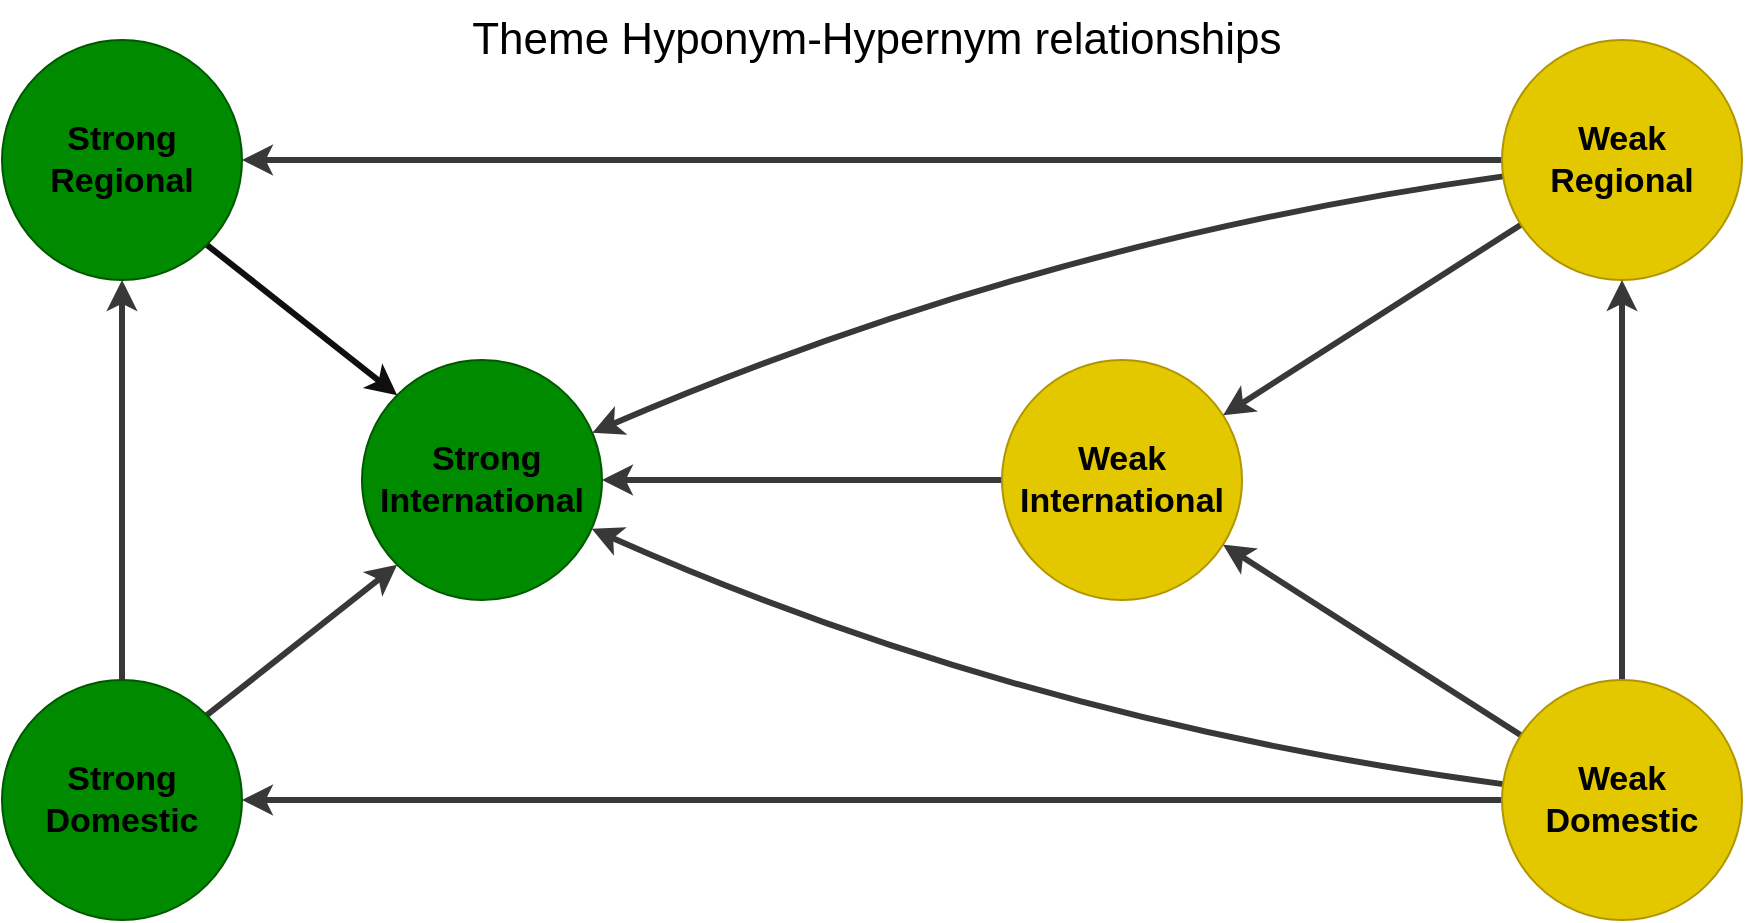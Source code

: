 <mxfile>
    <diagram id="QkddyRzXLmcxWov71tq4" name="Page-1">
        <mxGraphModel dx="949" dy="908" grid="1" gridSize="10" guides="1" tooltips="1" connect="1" arrows="1" fold="1" page="1" pageScale="1" pageWidth="1654" pageHeight="1169" background="#ffffff" math="0" shadow="0">
            <root>
                <mxCell id="0"/>
                <mxCell id="1" parent="0"/>
                <mxCell id="2" value="&lt;font style=&quot;font-size: 17px;&quot; color=&quot;#000000&quot;&gt;&lt;b&gt;&amp;nbsp;Strong International&lt;/b&gt;&lt;/font&gt;" style="ellipse;whiteSpace=wrap;html=1;fillColor=#008a00;fontColor=#ffffff;strokeColor=#005700;" vertex="1" parent="1">
                    <mxGeometry x="620" y="520" width="120" height="120" as="geometry"/>
                </mxCell>
                <mxCell id="26" style="edgeStyle=none;curved=1;html=1;entryX=1;entryY=0.5;entryDx=0;entryDy=0;strokeColor=#383838;strokeWidth=3;fontSize=17;fontColor=#000000;" edge="1" parent="1" source="3" target="2">
                    <mxGeometry relative="1" as="geometry"/>
                </mxCell>
                <mxCell id="3" value="&lt;font style=&quot;font-size: 17px;&quot;&gt;&lt;b&gt;Weak International&lt;/b&gt;&lt;/font&gt;" style="ellipse;whiteSpace=wrap;html=1;fillColor=#e3c800;fontColor=#000000;strokeColor=#B09500;" vertex="1" parent="1">
                    <mxGeometry x="940" y="520" width="120" height="120" as="geometry"/>
                </mxCell>
                <mxCell id="23" style="edgeStyle=none;html=1;entryX=1;entryY=0.5;entryDx=0;entryDy=0;fontSize=17;fontColor=#000000;strokeColor=#383838;strokeWidth=3;" edge="1" parent="1" source="4" target="12">
                    <mxGeometry relative="1" as="geometry"/>
                </mxCell>
                <mxCell id="42" style="edgeStyle=none;curved=1;html=1;strokeColor=#383838;strokeWidth=3;fontSize=22;fontColor=#000000;" edge="1" parent="1" source="4" target="3">
                    <mxGeometry relative="1" as="geometry"/>
                </mxCell>
                <mxCell id="44" style="edgeStyle=none;curved=1;html=1;strokeColor=#383838;strokeWidth=3;fontSize=22;fontColor=#000000;" edge="1" parent="1" source="4" target="2">
                    <mxGeometry relative="1" as="geometry">
                        <Array as="points">
                            <mxPoint x="960" y="460"/>
                        </Array>
                    </mxGeometry>
                </mxCell>
                <mxCell id="4" value="&lt;font style=&quot;font-size: 17px;&quot; color=&quot;#000000&quot;&gt;&lt;b&gt;Weak Regional&lt;/b&gt;&lt;/font&gt;" style="ellipse;whiteSpace=wrap;html=1;fillColor=#e3c800;fontColor=#000000;strokeColor=#B09500;" vertex="1" parent="1">
                    <mxGeometry x="1190" y="360" width="120" height="120" as="geometry"/>
                </mxCell>
                <mxCell id="29" style="edgeStyle=none;curved=1;html=1;entryX=1;entryY=0.5;entryDx=0;entryDy=0;strokeColor=#383838;strokeWidth=3;fontSize=19;fontColor=#000000;" edge="1" parent="1" source="7" target="14">
                    <mxGeometry relative="1" as="geometry"/>
                </mxCell>
                <mxCell id="38" style="edgeStyle=none;curved=1;html=1;strokeColor=#383838;strokeWidth=3;fontSize=22;fontColor=#000000;" edge="1" parent="1" source="7" target="4">
                    <mxGeometry relative="1" as="geometry">
                        <Array as="points"/>
                    </mxGeometry>
                </mxCell>
                <mxCell id="40" style="edgeStyle=none;curved=1;html=1;strokeColor=#383838;strokeWidth=3;fontSize=22;fontColor=#000000;" edge="1" parent="1" source="7" target="3">
                    <mxGeometry relative="1" as="geometry"/>
                </mxCell>
                <mxCell id="43" style="edgeStyle=none;curved=1;html=1;strokeColor=#383838;strokeWidth=3;fontSize=22;fontColor=#000000;" edge="1" parent="1" source="7" target="2">
                    <mxGeometry relative="1" as="geometry">
                        <Array as="points">
                            <mxPoint x="950" y="700"/>
                        </Array>
                    </mxGeometry>
                </mxCell>
                <mxCell id="7" value="&lt;font style=&quot;font-size: 17px;&quot; color=&quot;#000000&quot;&gt;&lt;b&gt;Weak Domestic&lt;/b&gt;&lt;/font&gt;" style="ellipse;whiteSpace=wrap;html=1;fillColor=#e3c800;fontColor=#000000;strokeColor=#B09500;" vertex="1" parent="1">
                    <mxGeometry x="1190" y="680" width="120" height="120" as="geometry"/>
                </mxCell>
                <mxCell id="19" style="edgeStyle=none;html=1;exitX=1;exitY=1;exitDx=0;exitDy=0;entryX=0;entryY=0;entryDx=0;entryDy=0;fontSize=17;fontColor=#000000;strokeColor=#0F0F0F;curved=1;strokeWidth=3;" edge="1" parent="1" source="12" target="2">
                    <mxGeometry relative="1" as="geometry"/>
                </mxCell>
                <mxCell id="12" value="&lt;font style=&quot;font-size: 17px;&quot; color=&quot;#000000&quot;&gt;&lt;b&gt;Strong Regional&lt;/b&gt;&lt;/font&gt;" style="ellipse;whiteSpace=wrap;html=1;fillColor=#008a00;fontColor=#ffffff;strokeColor=#005700;" vertex="1" parent="1">
                    <mxGeometry x="440" y="360" width="120" height="120" as="geometry"/>
                </mxCell>
                <mxCell id="30" style="edgeStyle=none;curved=1;html=1;exitX=1;exitY=0;exitDx=0;exitDy=0;entryX=0;entryY=1;entryDx=0;entryDy=0;strokeColor=#383838;strokeWidth=3;fontSize=19;fontColor=#000000;" edge="1" parent="1" source="14" target="2">
                    <mxGeometry relative="1" as="geometry"/>
                </mxCell>
                <mxCell id="39" style="edgeStyle=none;curved=1;html=1;strokeColor=#383838;strokeWidth=3;fontSize=22;fontColor=#000000;" edge="1" parent="1" source="14" target="12">
                    <mxGeometry relative="1" as="geometry">
                        <mxPoint x="540" y="490" as="targetPoint"/>
                        <Array as="points"/>
                    </mxGeometry>
                </mxCell>
                <mxCell id="14" value="&lt;font style=&quot;font-size: 17px;&quot; color=&quot;#000000&quot;&gt;&lt;b&gt;Strong Domestic&lt;/b&gt;&lt;/font&gt;" style="ellipse;whiteSpace=wrap;html=1;fillColor=#008a00;fontColor=#ffffff;strokeColor=#005700;" vertex="1" parent="1">
                    <mxGeometry x="440" y="680" width="120" height="120" as="geometry"/>
                </mxCell>
                <mxCell id="31" value="&lt;span style=&quot;font-size: 22px;&quot;&gt;Theme Hyponym-Hypernym relationships&amp;nbsp;&lt;/span&gt;" style="text;html=1;align=center;verticalAlign=middle;resizable=0;points=[];autosize=1;strokeColor=none;fillColor=none;fontSize=17;fontColor=#000000;labelBackgroundColor=none;" vertex="1" parent="1">
                    <mxGeometry x="665" y="340" width="430" height="40" as="geometry"/>
                </mxCell>
            </root>
        </mxGraphModel>
    </diagram>
</mxfile>